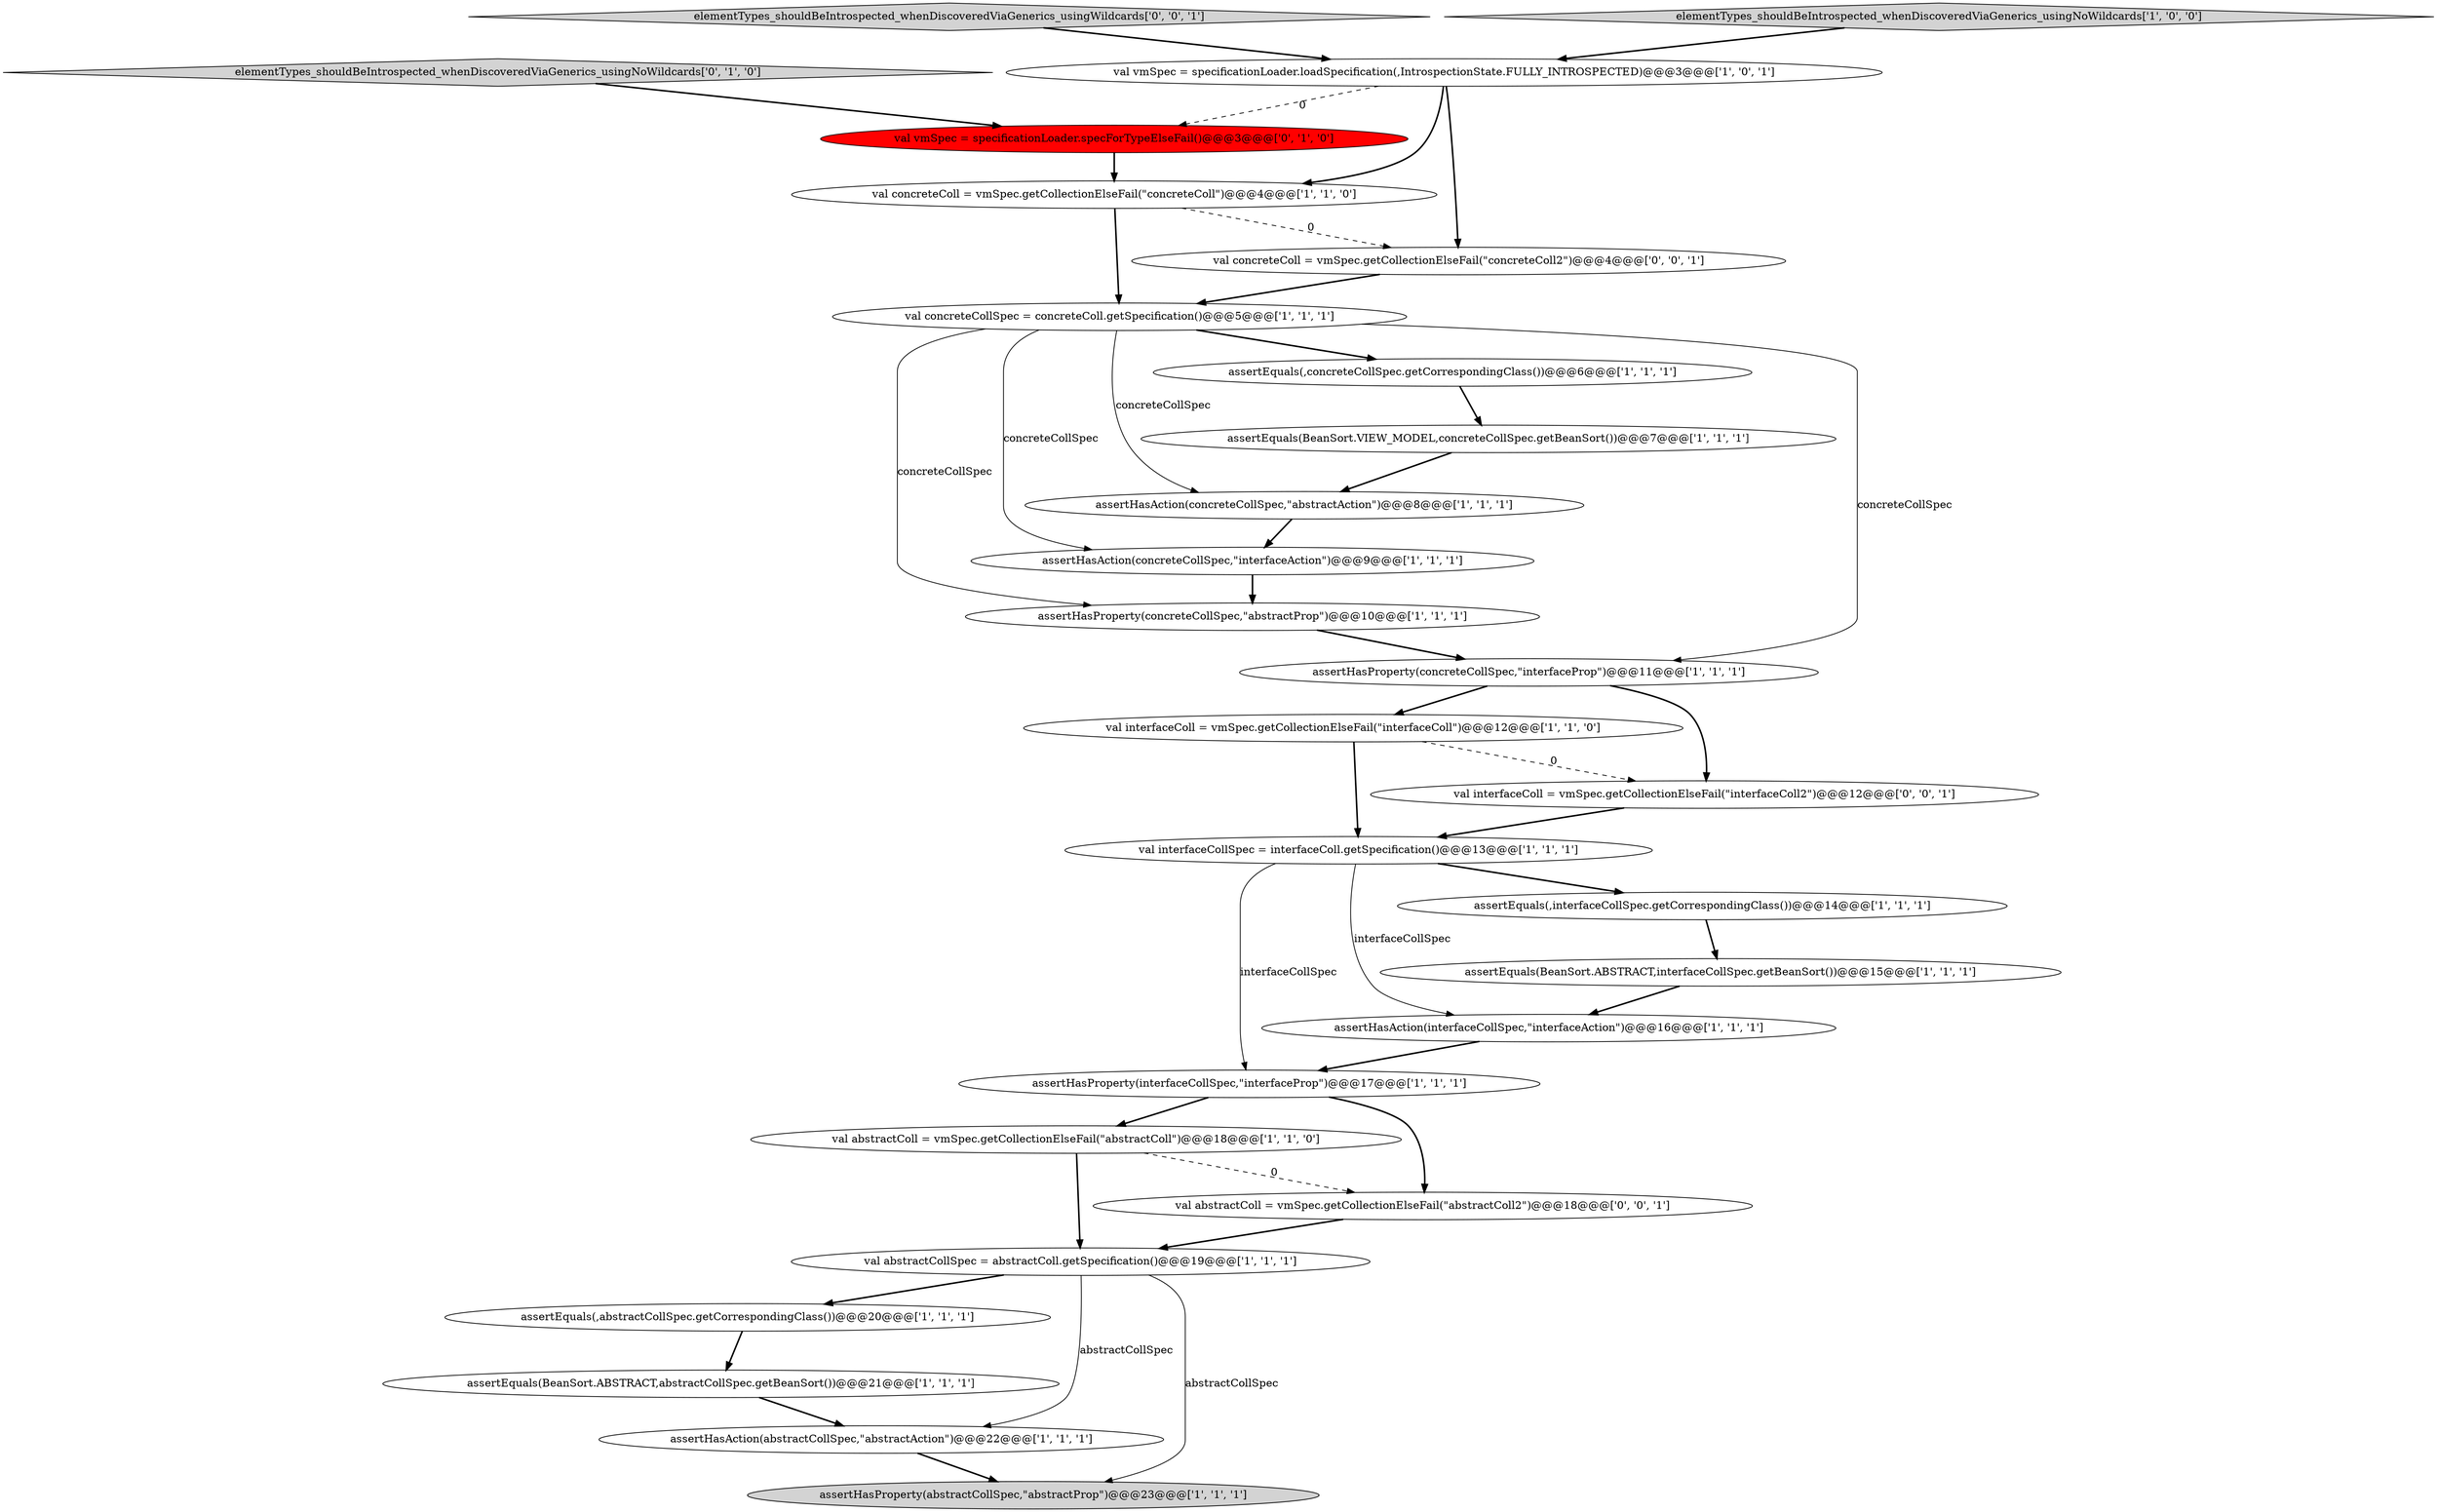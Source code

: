 digraph {
2 [style = filled, label = "assertHasProperty(interfaceCollSpec,\"interfaceProp\")@@@17@@@['1', '1', '1']", fillcolor = white, shape = ellipse image = "AAA0AAABBB1BBB"];
3 [style = filled, label = "val concreteCollSpec = concreteColl.getSpecification()@@@5@@@['1', '1', '1']", fillcolor = white, shape = ellipse image = "AAA0AAABBB1BBB"];
12 [style = filled, label = "assertEquals(,abstractCollSpec.getCorrespondingClass())@@@20@@@['1', '1', '1']", fillcolor = white, shape = ellipse image = "AAA0AAABBB1BBB"];
0 [style = filled, label = "assertHasProperty(concreteCollSpec,\"abstractProp\")@@@10@@@['1', '1', '1']", fillcolor = white, shape = ellipse image = "AAA0AAABBB1BBB"];
22 [style = filled, label = "elementTypes_shouldBeIntrospected_whenDiscoveredViaGenerics_usingNoWildcards['0', '1', '0']", fillcolor = lightgray, shape = diamond image = "AAA0AAABBB2BBB"];
23 [style = filled, label = "val vmSpec = specificationLoader.specForTypeElseFail()@@@3@@@['0', '1', '0']", fillcolor = red, shape = ellipse image = "AAA1AAABBB2BBB"];
13 [style = filled, label = "assertEquals(BeanSort.VIEW_MODEL,concreteCollSpec.getBeanSort())@@@7@@@['1', '1', '1']", fillcolor = white, shape = ellipse image = "AAA0AAABBB1BBB"];
16 [style = filled, label = "val concreteColl = vmSpec.getCollectionElseFail(\"concreteColl\")@@@4@@@['1', '1', '0']", fillcolor = white, shape = ellipse image = "AAA0AAABBB1BBB"];
11 [style = filled, label = "assertEquals(BeanSort.ABSTRACT,abstractCollSpec.getBeanSort())@@@21@@@['1', '1', '1']", fillcolor = white, shape = ellipse image = "AAA0AAABBB1BBB"];
27 [style = filled, label = "val concreteColl = vmSpec.getCollectionElseFail(\"concreteColl2\")@@@4@@@['0', '0', '1']", fillcolor = white, shape = ellipse image = "AAA0AAABBB3BBB"];
1 [style = filled, label = "val interfaceCollSpec = interfaceColl.getSpecification()@@@13@@@['1', '1', '1']", fillcolor = white, shape = ellipse image = "AAA0AAABBB1BBB"];
5 [style = filled, label = "assertHasAction(abstractCollSpec,\"abstractAction\")@@@22@@@['1', '1', '1']", fillcolor = white, shape = ellipse image = "AAA0AAABBB1BBB"];
7 [style = filled, label = "val abstractColl = vmSpec.getCollectionElseFail(\"abstractColl\")@@@18@@@['1', '1', '0']", fillcolor = white, shape = ellipse image = "AAA0AAABBB1BBB"];
4 [style = filled, label = "val interfaceColl = vmSpec.getCollectionElseFail(\"interfaceColl\")@@@12@@@['1', '1', '0']", fillcolor = white, shape = ellipse image = "AAA0AAABBB1BBB"];
18 [style = filled, label = "val abstractCollSpec = abstractColl.getSpecification()@@@19@@@['1', '1', '1']", fillcolor = white, shape = ellipse image = "AAA0AAABBB1BBB"];
10 [style = filled, label = "assertHasAction(concreteCollSpec,\"interfaceAction\")@@@9@@@['1', '1', '1']", fillcolor = white, shape = ellipse image = "AAA0AAABBB1BBB"];
25 [style = filled, label = "elementTypes_shouldBeIntrospected_whenDiscoveredViaGenerics_usingWildcards['0', '0', '1']", fillcolor = lightgray, shape = diamond image = "AAA0AAABBB3BBB"];
21 [style = filled, label = "elementTypes_shouldBeIntrospected_whenDiscoveredViaGenerics_usingNoWildcards['1', '0', '0']", fillcolor = lightgray, shape = diamond image = "AAA0AAABBB1BBB"];
15 [style = filled, label = "assertEquals(BeanSort.ABSTRACT,interfaceCollSpec.getBeanSort())@@@15@@@['1', '1', '1']", fillcolor = white, shape = ellipse image = "AAA0AAABBB1BBB"];
20 [style = filled, label = "assertHasAction(concreteCollSpec,\"abstractAction\")@@@8@@@['1', '1', '1']", fillcolor = white, shape = ellipse image = "AAA0AAABBB1BBB"];
24 [style = filled, label = "val interfaceColl = vmSpec.getCollectionElseFail(\"interfaceColl2\")@@@12@@@['0', '0', '1']", fillcolor = white, shape = ellipse image = "AAA0AAABBB3BBB"];
6 [style = filled, label = "assertEquals(,concreteCollSpec.getCorrespondingClass())@@@6@@@['1', '1', '1']", fillcolor = white, shape = ellipse image = "AAA0AAABBB1BBB"];
17 [style = filled, label = "assertHasAction(interfaceCollSpec,\"interfaceAction\")@@@16@@@['1', '1', '1']", fillcolor = white, shape = ellipse image = "AAA0AAABBB1BBB"];
8 [style = filled, label = "assertHasProperty(concreteCollSpec,\"interfaceProp\")@@@11@@@['1', '1', '1']", fillcolor = white, shape = ellipse image = "AAA0AAABBB1BBB"];
9 [style = filled, label = "assertEquals(,interfaceCollSpec.getCorrespondingClass())@@@14@@@['1', '1', '1']", fillcolor = white, shape = ellipse image = "AAA0AAABBB1BBB"];
14 [style = filled, label = "assertHasProperty(abstractCollSpec,\"abstractProp\")@@@23@@@['1', '1', '1']", fillcolor = lightgray, shape = ellipse image = "AAA0AAABBB1BBB"];
19 [style = filled, label = "val vmSpec = specificationLoader.loadSpecification(,IntrospectionState.FULLY_INTROSPECTED)@@@3@@@['1', '0', '1']", fillcolor = white, shape = ellipse image = "AAA0AAABBB1BBB"];
26 [style = filled, label = "val abstractColl = vmSpec.getCollectionElseFail(\"abstractColl2\")@@@18@@@['0', '0', '1']", fillcolor = white, shape = ellipse image = "AAA0AAABBB3BBB"];
16->3 [style = bold, label=""];
23->16 [style = bold, label=""];
2->26 [style = bold, label=""];
3->20 [style = solid, label="concreteCollSpec"];
21->19 [style = bold, label=""];
16->27 [style = dashed, label="0"];
27->3 [style = bold, label=""];
12->11 [style = bold, label=""];
18->12 [style = bold, label=""];
1->2 [style = solid, label="interfaceCollSpec"];
3->6 [style = bold, label=""];
1->17 [style = solid, label="interfaceCollSpec"];
5->14 [style = bold, label=""];
3->10 [style = solid, label="concreteCollSpec"];
22->23 [style = bold, label=""];
1->9 [style = bold, label=""];
19->16 [style = bold, label=""];
20->10 [style = bold, label=""];
18->5 [style = solid, label="abstractCollSpec"];
11->5 [style = bold, label=""];
15->17 [style = bold, label=""];
19->23 [style = dashed, label="0"];
17->2 [style = bold, label=""];
3->0 [style = solid, label="concreteCollSpec"];
9->15 [style = bold, label=""];
6->13 [style = bold, label=""];
19->27 [style = bold, label=""];
10->0 [style = bold, label=""];
0->8 [style = bold, label=""];
25->19 [style = bold, label=""];
7->18 [style = bold, label=""];
4->1 [style = bold, label=""];
8->4 [style = bold, label=""];
2->7 [style = bold, label=""];
24->1 [style = bold, label=""];
4->24 [style = dashed, label="0"];
7->26 [style = dashed, label="0"];
3->8 [style = solid, label="concreteCollSpec"];
18->14 [style = solid, label="abstractCollSpec"];
26->18 [style = bold, label=""];
13->20 [style = bold, label=""];
8->24 [style = bold, label=""];
}
